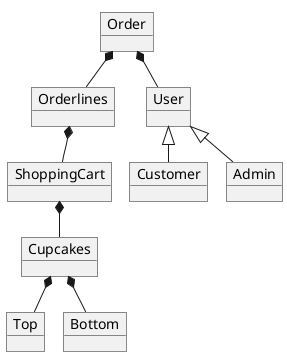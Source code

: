 @startuml

!pragma layout smetana

object Order
object Orderlines
object Cupcakes
object Top
object Bottom
object User
object Customer
object Admin
object ShoppingCart


User <|-- Customer
User <|-- Admin

Order *-- Orderlines
Orderlines *-- ShoppingCart
ShoppingCart *-- Cupcakes
Cupcakes *-- Top
Cupcakes *-- Bottom
Order *-- User

@enduml